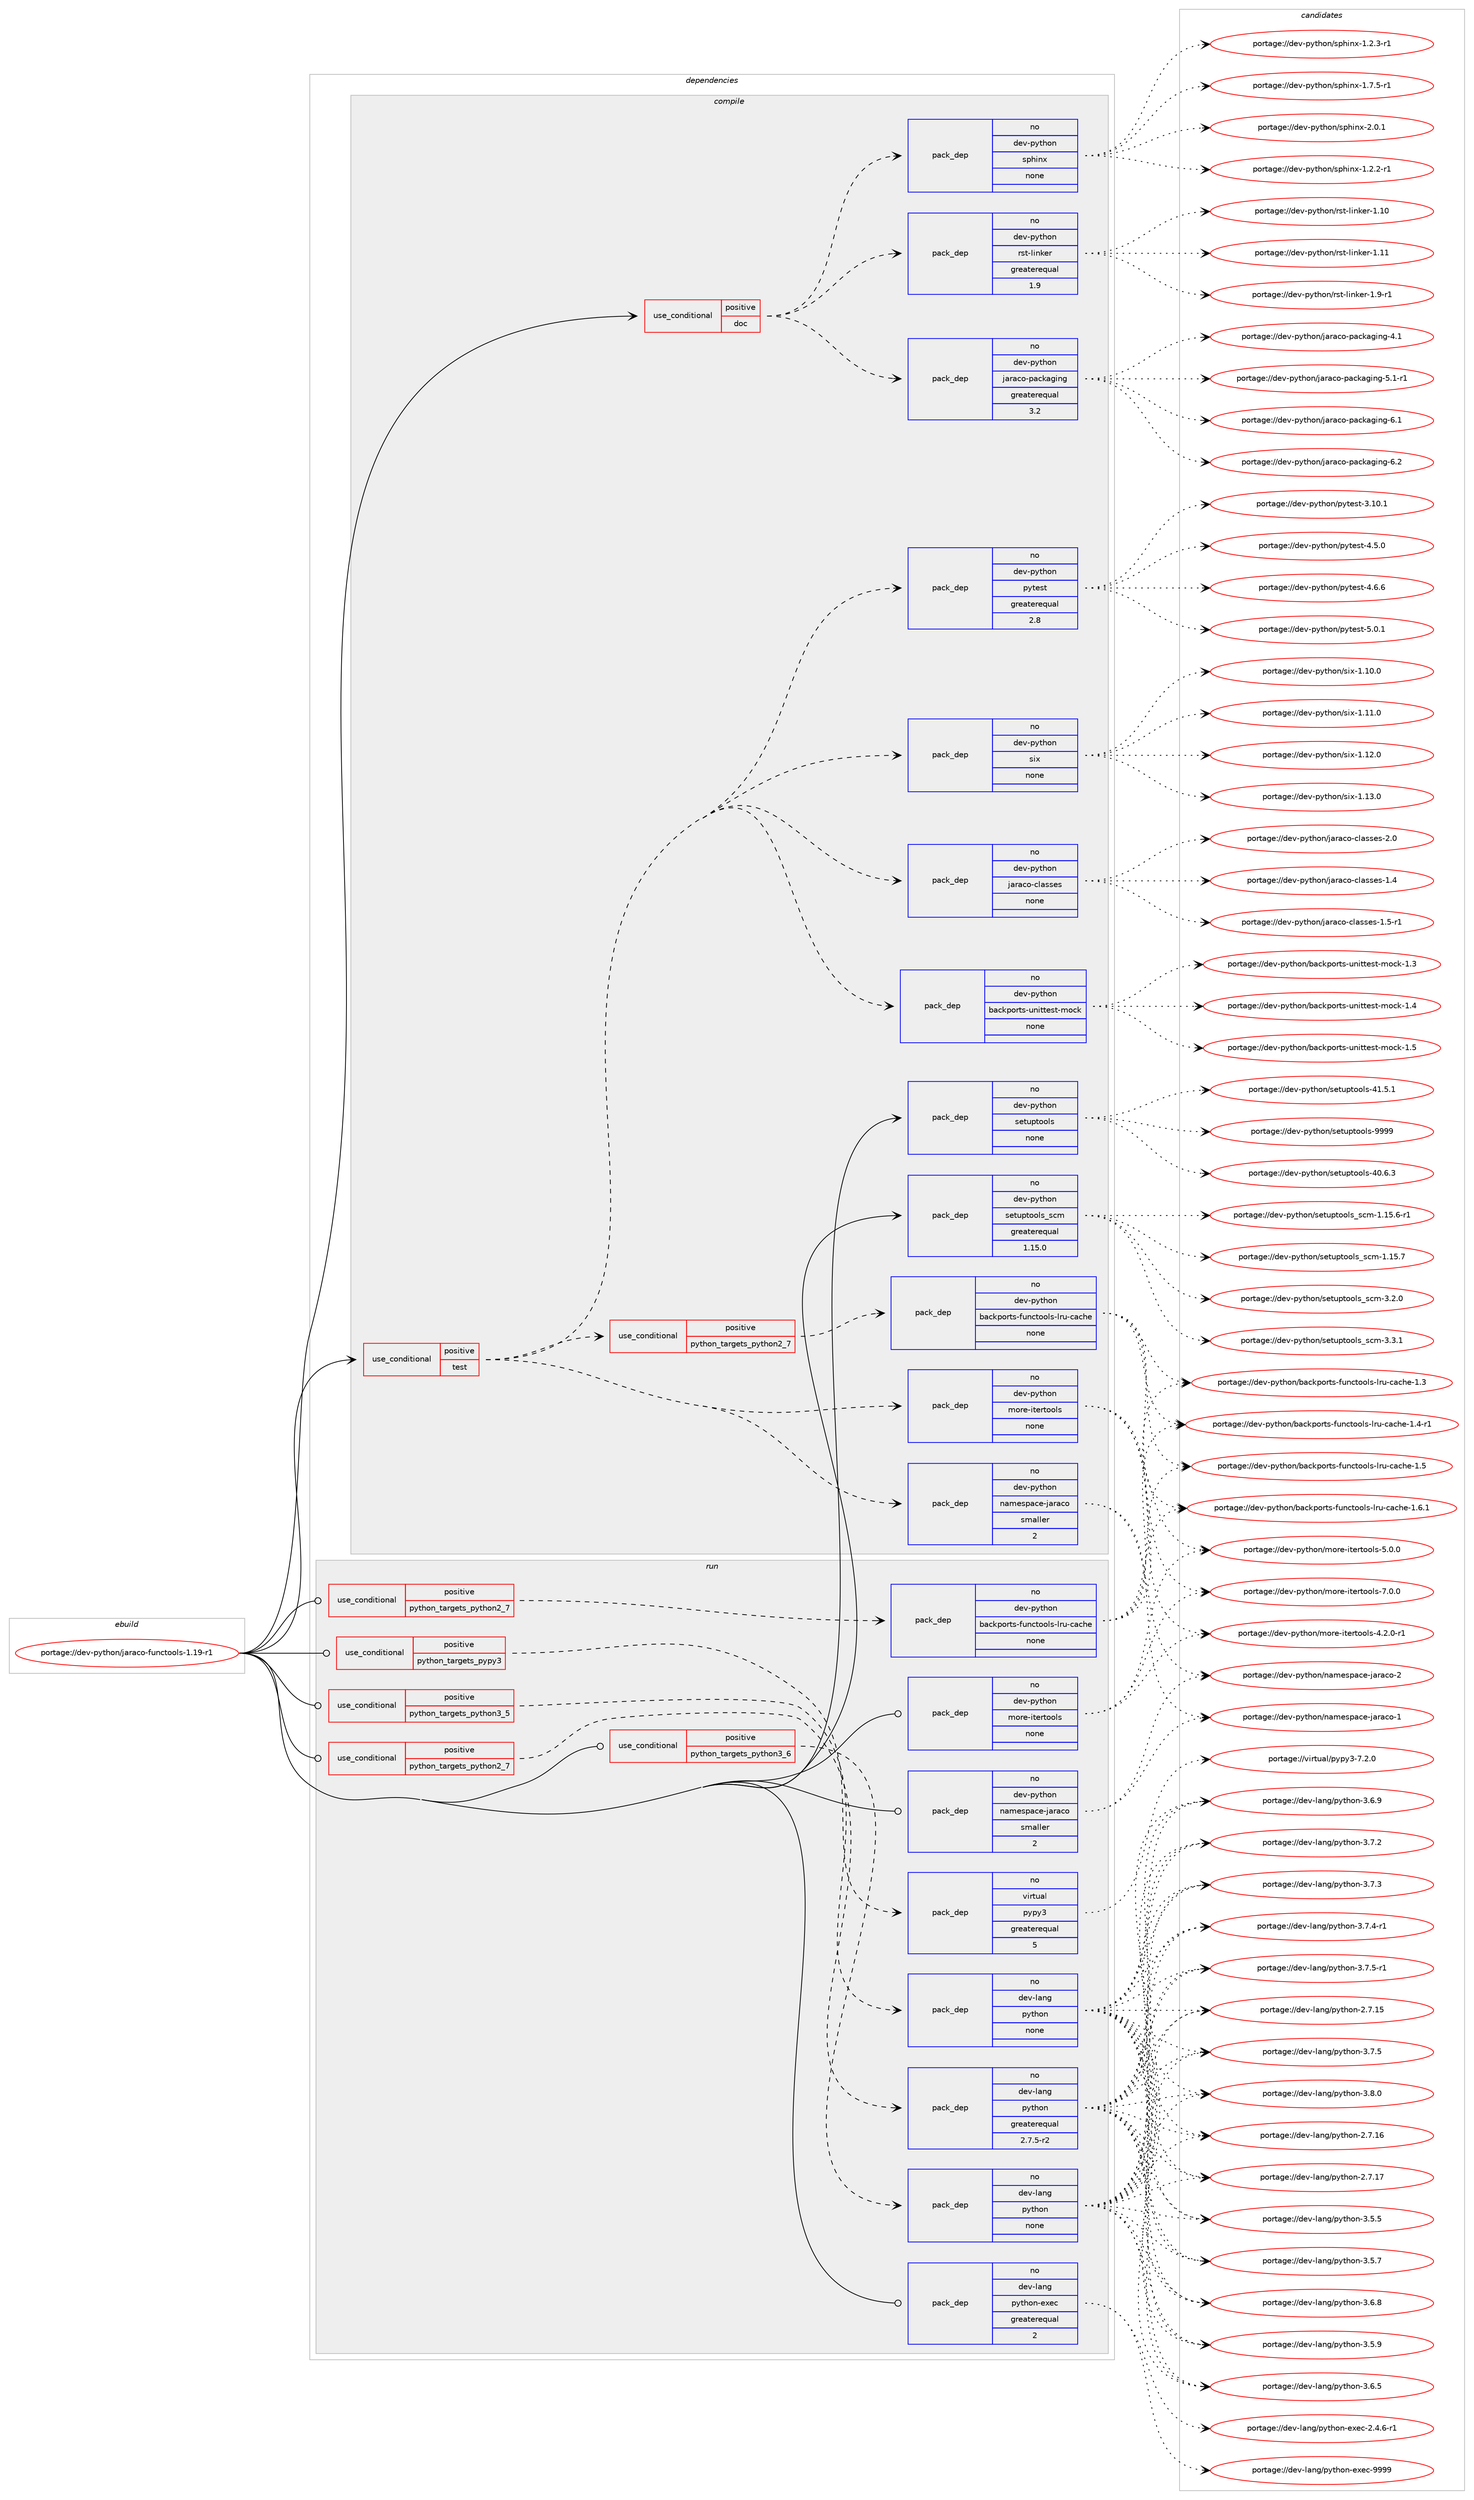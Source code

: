 digraph prolog {

# *************
# Graph options
# *************

newrank=true;
concentrate=true;
compound=true;
graph [rankdir=LR,fontname=Helvetica,fontsize=10,ranksep=1.5];#, ranksep=2.5, nodesep=0.2];
edge  [arrowhead=vee];
node  [fontname=Helvetica,fontsize=10];

# **********
# The ebuild
# **********

subgraph cluster_leftcol {
color=gray;
rank=same;
label=<<i>ebuild</i>>;
id [label="portage://dev-python/jaraco-functools-1.19-r1", color=red, width=4, href="../dev-python/jaraco-functools-1.19-r1.svg"];
}

# ****************
# The dependencies
# ****************

subgraph cluster_midcol {
color=gray;
label=<<i>dependencies</i>>;
subgraph cluster_compile {
fillcolor="#eeeeee";
style=filled;
label=<<i>compile</i>>;
subgraph cond30431 {
dependency145297 [label=<<TABLE BORDER="0" CELLBORDER="1" CELLSPACING="0" CELLPADDING="4"><TR><TD ROWSPAN="3" CELLPADDING="10">use_conditional</TD></TR><TR><TD>positive</TD></TR><TR><TD>doc</TD></TR></TABLE>>, shape=none, color=red];
subgraph pack111546 {
dependency145298 [label=<<TABLE BORDER="0" CELLBORDER="1" CELLSPACING="0" CELLPADDING="4" WIDTH="220"><TR><TD ROWSPAN="6" CELLPADDING="30">pack_dep</TD></TR><TR><TD WIDTH="110">no</TD></TR><TR><TD>dev-python</TD></TR><TR><TD>jaraco-packaging</TD></TR><TR><TD>greaterequal</TD></TR><TR><TD>3.2</TD></TR></TABLE>>, shape=none, color=blue];
}
dependency145297:e -> dependency145298:w [weight=20,style="dashed",arrowhead="vee"];
subgraph pack111547 {
dependency145299 [label=<<TABLE BORDER="0" CELLBORDER="1" CELLSPACING="0" CELLPADDING="4" WIDTH="220"><TR><TD ROWSPAN="6" CELLPADDING="30">pack_dep</TD></TR><TR><TD WIDTH="110">no</TD></TR><TR><TD>dev-python</TD></TR><TR><TD>rst-linker</TD></TR><TR><TD>greaterequal</TD></TR><TR><TD>1.9</TD></TR></TABLE>>, shape=none, color=blue];
}
dependency145297:e -> dependency145299:w [weight=20,style="dashed",arrowhead="vee"];
subgraph pack111548 {
dependency145300 [label=<<TABLE BORDER="0" CELLBORDER="1" CELLSPACING="0" CELLPADDING="4" WIDTH="220"><TR><TD ROWSPAN="6" CELLPADDING="30">pack_dep</TD></TR><TR><TD WIDTH="110">no</TD></TR><TR><TD>dev-python</TD></TR><TR><TD>sphinx</TD></TR><TR><TD>none</TD></TR><TR><TD></TD></TR></TABLE>>, shape=none, color=blue];
}
dependency145297:e -> dependency145300:w [weight=20,style="dashed",arrowhead="vee"];
}
id:e -> dependency145297:w [weight=20,style="solid",arrowhead="vee"];
subgraph cond30432 {
dependency145301 [label=<<TABLE BORDER="0" CELLBORDER="1" CELLSPACING="0" CELLPADDING="4"><TR><TD ROWSPAN="3" CELLPADDING="10">use_conditional</TD></TR><TR><TD>positive</TD></TR><TR><TD>test</TD></TR></TABLE>>, shape=none, color=red];
subgraph pack111549 {
dependency145302 [label=<<TABLE BORDER="0" CELLBORDER="1" CELLSPACING="0" CELLPADDING="4" WIDTH="220"><TR><TD ROWSPAN="6" CELLPADDING="30">pack_dep</TD></TR><TR><TD WIDTH="110">no</TD></TR><TR><TD>dev-python</TD></TR><TR><TD>namespace-jaraco</TD></TR><TR><TD>smaller</TD></TR><TR><TD>2</TD></TR></TABLE>>, shape=none, color=blue];
}
dependency145301:e -> dependency145302:w [weight=20,style="dashed",arrowhead="vee"];
subgraph pack111550 {
dependency145303 [label=<<TABLE BORDER="0" CELLBORDER="1" CELLSPACING="0" CELLPADDING="4" WIDTH="220"><TR><TD ROWSPAN="6" CELLPADDING="30">pack_dep</TD></TR><TR><TD WIDTH="110">no</TD></TR><TR><TD>dev-python</TD></TR><TR><TD>more-itertools</TD></TR><TR><TD>none</TD></TR><TR><TD></TD></TR></TABLE>>, shape=none, color=blue];
}
dependency145301:e -> dependency145303:w [weight=20,style="dashed",arrowhead="vee"];
subgraph cond30433 {
dependency145304 [label=<<TABLE BORDER="0" CELLBORDER="1" CELLSPACING="0" CELLPADDING="4"><TR><TD ROWSPAN="3" CELLPADDING="10">use_conditional</TD></TR><TR><TD>positive</TD></TR><TR><TD>python_targets_python2_7</TD></TR></TABLE>>, shape=none, color=red];
subgraph pack111551 {
dependency145305 [label=<<TABLE BORDER="0" CELLBORDER="1" CELLSPACING="0" CELLPADDING="4" WIDTH="220"><TR><TD ROWSPAN="6" CELLPADDING="30">pack_dep</TD></TR><TR><TD WIDTH="110">no</TD></TR><TR><TD>dev-python</TD></TR><TR><TD>backports-functools-lru-cache</TD></TR><TR><TD>none</TD></TR><TR><TD></TD></TR></TABLE>>, shape=none, color=blue];
}
dependency145304:e -> dependency145305:w [weight=20,style="dashed",arrowhead="vee"];
}
dependency145301:e -> dependency145304:w [weight=20,style="dashed",arrowhead="vee"];
subgraph pack111552 {
dependency145306 [label=<<TABLE BORDER="0" CELLBORDER="1" CELLSPACING="0" CELLPADDING="4" WIDTH="220"><TR><TD ROWSPAN="6" CELLPADDING="30">pack_dep</TD></TR><TR><TD WIDTH="110">no</TD></TR><TR><TD>dev-python</TD></TR><TR><TD>pytest</TD></TR><TR><TD>greaterequal</TD></TR><TR><TD>2.8</TD></TR></TABLE>>, shape=none, color=blue];
}
dependency145301:e -> dependency145306:w [weight=20,style="dashed",arrowhead="vee"];
subgraph pack111553 {
dependency145307 [label=<<TABLE BORDER="0" CELLBORDER="1" CELLSPACING="0" CELLPADDING="4" WIDTH="220"><TR><TD ROWSPAN="6" CELLPADDING="30">pack_dep</TD></TR><TR><TD WIDTH="110">no</TD></TR><TR><TD>dev-python</TD></TR><TR><TD>backports-unittest-mock</TD></TR><TR><TD>none</TD></TR><TR><TD></TD></TR></TABLE>>, shape=none, color=blue];
}
dependency145301:e -> dependency145307:w [weight=20,style="dashed",arrowhead="vee"];
subgraph pack111554 {
dependency145308 [label=<<TABLE BORDER="0" CELLBORDER="1" CELLSPACING="0" CELLPADDING="4" WIDTH="220"><TR><TD ROWSPAN="6" CELLPADDING="30">pack_dep</TD></TR><TR><TD WIDTH="110">no</TD></TR><TR><TD>dev-python</TD></TR><TR><TD>jaraco-classes</TD></TR><TR><TD>none</TD></TR><TR><TD></TD></TR></TABLE>>, shape=none, color=blue];
}
dependency145301:e -> dependency145308:w [weight=20,style="dashed",arrowhead="vee"];
subgraph pack111555 {
dependency145309 [label=<<TABLE BORDER="0" CELLBORDER="1" CELLSPACING="0" CELLPADDING="4" WIDTH="220"><TR><TD ROWSPAN="6" CELLPADDING="30">pack_dep</TD></TR><TR><TD WIDTH="110">no</TD></TR><TR><TD>dev-python</TD></TR><TR><TD>six</TD></TR><TR><TD>none</TD></TR><TR><TD></TD></TR></TABLE>>, shape=none, color=blue];
}
dependency145301:e -> dependency145309:w [weight=20,style="dashed",arrowhead="vee"];
}
id:e -> dependency145301:w [weight=20,style="solid",arrowhead="vee"];
subgraph pack111556 {
dependency145310 [label=<<TABLE BORDER="0" CELLBORDER="1" CELLSPACING="0" CELLPADDING="4" WIDTH="220"><TR><TD ROWSPAN="6" CELLPADDING="30">pack_dep</TD></TR><TR><TD WIDTH="110">no</TD></TR><TR><TD>dev-python</TD></TR><TR><TD>setuptools</TD></TR><TR><TD>none</TD></TR><TR><TD></TD></TR></TABLE>>, shape=none, color=blue];
}
id:e -> dependency145310:w [weight=20,style="solid",arrowhead="vee"];
subgraph pack111557 {
dependency145311 [label=<<TABLE BORDER="0" CELLBORDER="1" CELLSPACING="0" CELLPADDING="4" WIDTH="220"><TR><TD ROWSPAN="6" CELLPADDING="30">pack_dep</TD></TR><TR><TD WIDTH="110">no</TD></TR><TR><TD>dev-python</TD></TR><TR><TD>setuptools_scm</TD></TR><TR><TD>greaterequal</TD></TR><TR><TD>1.15.0</TD></TR></TABLE>>, shape=none, color=blue];
}
id:e -> dependency145311:w [weight=20,style="solid",arrowhead="vee"];
}
subgraph cluster_compileandrun {
fillcolor="#eeeeee";
style=filled;
label=<<i>compile and run</i>>;
}
subgraph cluster_run {
fillcolor="#eeeeee";
style=filled;
label=<<i>run</i>>;
subgraph cond30434 {
dependency145312 [label=<<TABLE BORDER="0" CELLBORDER="1" CELLSPACING="0" CELLPADDING="4"><TR><TD ROWSPAN="3" CELLPADDING="10">use_conditional</TD></TR><TR><TD>positive</TD></TR><TR><TD>python_targets_pypy3</TD></TR></TABLE>>, shape=none, color=red];
subgraph pack111558 {
dependency145313 [label=<<TABLE BORDER="0" CELLBORDER="1" CELLSPACING="0" CELLPADDING="4" WIDTH="220"><TR><TD ROWSPAN="6" CELLPADDING="30">pack_dep</TD></TR><TR><TD WIDTH="110">no</TD></TR><TR><TD>virtual</TD></TR><TR><TD>pypy3</TD></TR><TR><TD>greaterequal</TD></TR><TR><TD>5</TD></TR></TABLE>>, shape=none, color=blue];
}
dependency145312:e -> dependency145313:w [weight=20,style="dashed",arrowhead="vee"];
}
id:e -> dependency145312:w [weight=20,style="solid",arrowhead="odot"];
subgraph cond30435 {
dependency145314 [label=<<TABLE BORDER="0" CELLBORDER="1" CELLSPACING="0" CELLPADDING="4"><TR><TD ROWSPAN="3" CELLPADDING="10">use_conditional</TD></TR><TR><TD>positive</TD></TR><TR><TD>python_targets_python2_7</TD></TR></TABLE>>, shape=none, color=red];
subgraph pack111559 {
dependency145315 [label=<<TABLE BORDER="0" CELLBORDER="1" CELLSPACING="0" CELLPADDING="4" WIDTH="220"><TR><TD ROWSPAN="6" CELLPADDING="30">pack_dep</TD></TR><TR><TD WIDTH="110">no</TD></TR><TR><TD>dev-lang</TD></TR><TR><TD>python</TD></TR><TR><TD>greaterequal</TD></TR><TR><TD>2.7.5-r2</TD></TR></TABLE>>, shape=none, color=blue];
}
dependency145314:e -> dependency145315:w [weight=20,style="dashed",arrowhead="vee"];
}
id:e -> dependency145314:w [weight=20,style="solid",arrowhead="odot"];
subgraph cond30436 {
dependency145316 [label=<<TABLE BORDER="0" CELLBORDER="1" CELLSPACING="0" CELLPADDING="4"><TR><TD ROWSPAN="3" CELLPADDING="10">use_conditional</TD></TR><TR><TD>positive</TD></TR><TR><TD>python_targets_python2_7</TD></TR></TABLE>>, shape=none, color=red];
subgraph pack111560 {
dependency145317 [label=<<TABLE BORDER="0" CELLBORDER="1" CELLSPACING="0" CELLPADDING="4" WIDTH="220"><TR><TD ROWSPAN="6" CELLPADDING="30">pack_dep</TD></TR><TR><TD WIDTH="110">no</TD></TR><TR><TD>dev-python</TD></TR><TR><TD>backports-functools-lru-cache</TD></TR><TR><TD>none</TD></TR><TR><TD></TD></TR></TABLE>>, shape=none, color=blue];
}
dependency145316:e -> dependency145317:w [weight=20,style="dashed",arrowhead="vee"];
}
id:e -> dependency145316:w [weight=20,style="solid",arrowhead="odot"];
subgraph cond30437 {
dependency145318 [label=<<TABLE BORDER="0" CELLBORDER="1" CELLSPACING="0" CELLPADDING="4"><TR><TD ROWSPAN="3" CELLPADDING="10">use_conditional</TD></TR><TR><TD>positive</TD></TR><TR><TD>python_targets_python3_5</TD></TR></TABLE>>, shape=none, color=red];
subgraph pack111561 {
dependency145319 [label=<<TABLE BORDER="0" CELLBORDER="1" CELLSPACING="0" CELLPADDING="4" WIDTH="220"><TR><TD ROWSPAN="6" CELLPADDING="30">pack_dep</TD></TR><TR><TD WIDTH="110">no</TD></TR><TR><TD>dev-lang</TD></TR><TR><TD>python</TD></TR><TR><TD>none</TD></TR><TR><TD></TD></TR></TABLE>>, shape=none, color=blue];
}
dependency145318:e -> dependency145319:w [weight=20,style="dashed",arrowhead="vee"];
}
id:e -> dependency145318:w [weight=20,style="solid",arrowhead="odot"];
subgraph cond30438 {
dependency145320 [label=<<TABLE BORDER="0" CELLBORDER="1" CELLSPACING="0" CELLPADDING="4"><TR><TD ROWSPAN="3" CELLPADDING="10">use_conditional</TD></TR><TR><TD>positive</TD></TR><TR><TD>python_targets_python3_6</TD></TR></TABLE>>, shape=none, color=red];
subgraph pack111562 {
dependency145321 [label=<<TABLE BORDER="0" CELLBORDER="1" CELLSPACING="0" CELLPADDING="4" WIDTH="220"><TR><TD ROWSPAN="6" CELLPADDING="30">pack_dep</TD></TR><TR><TD WIDTH="110">no</TD></TR><TR><TD>dev-lang</TD></TR><TR><TD>python</TD></TR><TR><TD>none</TD></TR><TR><TD></TD></TR></TABLE>>, shape=none, color=blue];
}
dependency145320:e -> dependency145321:w [weight=20,style="dashed",arrowhead="vee"];
}
id:e -> dependency145320:w [weight=20,style="solid",arrowhead="odot"];
subgraph pack111563 {
dependency145322 [label=<<TABLE BORDER="0" CELLBORDER="1" CELLSPACING="0" CELLPADDING="4" WIDTH="220"><TR><TD ROWSPAN="6" CELLPADDING="30">pack_dep</TD></TR><TR><TD WIDTH="110">no</TD></TR><TR><TD>dev-lang</TD></TR><TR><TD>python-exec</TD></TR><TR><TD>greaterequal</TD></TR><TR><TD>2</TD></TR></TABLE>>, shape=none, color=blue];
}
id:e -> dependency145322:w [weight=20,style="solid",arrowhead="odot"];
subgraph pack111564 {
dependency145323 [label=<<TABLE BORDER="0" CELLBORDER="1" CELLSPACING="0" CELLPADDING="4" WIDTH="220"><TR><TD ROWSPAN="6" CELLPADDING="30">pack_dep</TD></TR><TR><TD WIDTH="110">no</TD></TR><TR><TD>dev-python</TD></TR><TR><TD>more-itertools</TD></TR><TR><TD>none</TD></TR><TR><TD></TD></TR></TABLE>>, shape=none, color=blue];
}
id:e -> dependency145323:w [weight=20,style="solid",arrowhead="odot"];
subgraph pack111565 {
dependency145324 [label=<<TABLE BORDER="0" CELLBORDER="1" CELLSPACING="0" CELLPADDING="4" WIDTH="220"><TR><TD ROWSPAN="6" CELLPADDING="30">pack_dep</TD></TR><TR><TD WIDTH="110">no</TD></TR><TR><TD>dev-python</TD></TR><TR><TD>namespace-jaraco</TD></TR><TR><TD>smaller</TD></TR><TR><TD>2</TD></TR></TABLE>>, shape=none, color=blue];
}
id:e -> dependency145324:w [weight=20,style="solid",arrowhead="odot"];
}
}

# **************
# The candidates
# **************

subgraph cluster_choices {
rank=same;
color=gray;
label=<<i>candidates</i>>;

subgraph choice111546 {
color=black;
nodesep=1;
choiceportage10010111845112121116104111110471069711497991114511297991079710310511010345524649 [label="portage://dev-python/jaraco-packaging-4.1", color=red, width=4,href="../dev-python/jaraco-packaging-4.1.svg"];
choiceportage100101118451121211161041111104710697114979911145112979910797103105110103455346494511449 [label="portage://dev-python/jaraco-packaging-5.1-r1", color=red, width=4,href="../dev-python/jaraco-packaging-5.1-r1.svg"];
choiceportage10010111845112121116104111110471069711497991114511297991079710310511010345544649 [label="portage://dev-python/jaraco-packaging-6.1", color=red, width=4,href="../dev-python/jaraco-packaging-6.1.svg"];
choiceportage10010111845112121116104111110471069711497991114511297991079710310511010345544650 [label="portage://dev-python/jaraco-packaging-6.2", color=red, width=4,href="../dev-python/jaraco-packaging-6.2.svg"];
dependency145298:e -> choiceportage10010111845112121116104111110471069711497991114511297991079710310511010345524649:w [style=dotted,weight="100"];
dependency145298:e -> choiceportage100101118451121211161041111104710697114979911145112979910797103105110103455346494511449:w [style=dotted,weight="100"];
dependency145298:e -> choiceportage10010111845112121116104111110471069711497991114511297991079710310511010345544649:w [style=dotted,weight="100"];
dependency145298:e -> choiceportage10010111845112121116104111110471069711497991114511297991079710310511010345544650:w [style=dotted,weight="100"];
}
subgraph choice111547 {
color=black;
nodesep=1;
choiceportage1001011184511212111610411111047114115116451081051101071011144549464948 [label="portage://dev-python/rst-linker-1.10", color=red, width=4,href="../dev-python/rst-linker-1.10.svg"];
choiceportage1001011184511212111610411111047114115116451081051101071011144549464949 [label="portage://dev-python/rst-linker-1.11", color=red, width=4,href="../dev-python/rst-linker-1.11.svg"];
choiceportage100101118451121211161041111104711411511645108105110107101114454946574511449 [label="portage://dev-python/rst-linker-1.9-r1", color=red, width=4,href="../dev-python/rst-linker-1.9-r1.svg"];
dependency145299:e -> choiceportage1001011184511212111610411111047114115116451081051101071011144549464948:w [style=dotted,weight="100"];
dependency145299:e -> choiceportage1001011184511212111610411111047114115116451081051101071011144549464949:w [style=dotted,weight="100"];
dependency145299:e -> choiceportage100101118451121211161041111104711411511645108105110107101114454946574511449:w [style=dotted,weight="100"];
}
subgraph choice111548 {
color=black;
nodesep=1;
choiceportage10010111845112121116104111110471151121041051101204549465046504511449 [label="portage://dev-python/sphinx-1.2.2-r1", color=red, width=4,href="../dev-python/sphinx-1.2.2-r1.svg"];
choiceportage10010111845112121116104111110471151121041051101204549465046514511449 [label="portage://dev-python/sphinx-1.2.3-r1", color=red, width=4,href="../dev-python/sphinx-1.2.3-r1.svg"];
choiceportage10010111845112121116104111110471151121041051101204549465546534511449 [label="portage://dev-python/sphinx-1.7.5-r1", color=red, width=4,href="../dev-python/sphinx-1.7.5-r1.svg"];
choiceportage1001011184511212111610411111047115112104105110120455046484649 [label="portage://dev-python/sphinx-2.0.1", color=red, width=4,href="../dev-python/sphinx-2.0.1.svg"];
dependency145300:e -> choiceportage10010111845112121116104111110471151121041051101204549465046504511449:w [style=dotted,weight="100"];
dependency145300:e -> choiceportage10010111845112121116104111110471151121041051101204549465046514511449:w [style=dotted,weight="100"];
dependency145300:e -> choiceportage10010111845112121116104111110471151121041051101204549465546534511449:w [style=dotted,weight="100"];
dependency145300:e -> choiceportage1001011184511212111610411111047115112104105110120455046484649:w [style=dotted,weight="100"];
}
subgraph choice111549 {
color=black;
nodesep=1;
choiceportage1001011184511212111610411111047110971091011151129799101451069711497991114549 [label="portage://dev-python/namespace-jaraco-1", color=red, width=4,href="../dev-python/namespace-jaraco-1.svg"];
choiceportage1001011184511212111610411111047110971091011151129799101451069711497991114550 [label="portage://dev-python/namespace-jaraco-2", color=red, width=4,href="../dev-python/namespace-jaraco-2.svg"];
dependency145302:e -> choiceportage1001011184511212111610411111047110971091011151129799101451069711497991114549:w [style=dotted,weight="100"];
dependency145302:e -> choiceportage1001011184511212111610411111047110971091011151129799101451069711497991114550:w [style=dotted,weight="100"];
}
subgraph choice111550 {
color=black;
nodesep=1;
choiceportage1001011184511212111610411111047109111114101451051161011141161111111081154552465046484511449 [label="portage://dev-python/more-itertools-4.2.0-r1", color=red, width=4,href="../dev-python/more-itertools-4.2.0-r1.svg"];
choiceportage100101118451121211161041111104710911111410145105116101114116111111108115455346484648 [label="portage://dev-python/more-itertools-5.0.0", color=red, width=4,href="../dev-python/more-itertools-5.0.0.svg"];
choiceportage100101118451121211161041111104710911111410145105116101114116111111108115455546484648 [label="portage://dev-python/more-itertools-7.0.0", color=red, width=4,href="../dev-python/more-itertools-7.0.0.svg"];
dependency145303:e -> choiceportage1001011184511212111610411111047109111114101451051161011141161111111081154552465046484511449:w [style=dotted,weight="100"];
dependency145303:e -> choiceportage100101118451121211161041111104710911111410145105116101114116111111108115455346484648:w [style=dotted,weight="100"];
dependency145303:e -> choiceportage100101118451121211161041111104710911111410145105116101114116111111108115455546484648:w [style=dotted,weight="100"];
}
subgraph choice111551 {
color=black;
nodesep=1;
choiceportage10010111845112121116104111110479897991071121111141161154510211711099116111111108115451081141174599979910410145494651 [label="portage://dev-python/backports-functools-lru-cache-1.3", color=red, width=4,href="../dev-python/backports-functools-lru-cache-1.3.svg"];
choiceportage100101118451121211161041111104798979910711211111411611545102117110991161111111081154510811411745999799104101454946524511449 [label="portage://dev-python/backports-functools-lru-cache-1.4-r1", color=red, width=4,href="../dev-python/backports-functools-lru-cache-1.4-r1.svg"];
choiceportage10010111845112121116104111110479897991071121111141161154510211711099116111111108115451081141174599979910410145494653 [label="portage://dev-python/backports-functools-lru-cache-1.5", color=red, width=4,href="../dev-python/backports-functools-lru-cache-1.5.svg"];
choiceportage100101118451121211161041111104798979910711211111411611545102117110991161111111081154510811411745999799104101454946544649 [label="portage://dev-python/backports-functools-lru-cache-1.6.1", color=red, width=4,href="../dev-python/backports-functools-lru-cache-1.6.1.svg"];
dependency145305:e -> choiceportage10010111845112121116104111110479897991071121111141161154510211711099116111111108115451081141174599979910410145494651:w [style=dotted,weight="100"];
dependency145305:e -> choiceportage100101118451121211161041111104798979910711211111411611545102117110991161111111081154510811411745999799104101454946524511449:w [style=dotted,weight="100"];
dependency145305:e -> choiceportage10010111845112121116104111110479897991071121111141161154510211711099116111111108115451081141174599979910410145494653:w [style=dotted,weight="100"];
dependency145305:e -> choiceportage100101118451121211161041111104798979910711211111411611545102117110991161111111081154510811411745999799104101454946544649:w [style=dotted,weight="100"];
}
subgraph choice111552 {
color=black;
nodesep=1;
choiceportage100101118451121211161041111104711212111610111511645514649484649 [label="portage://dev-python/pytest-3.10.1", color=red, width=4,href="../dev-python/pytest-3.10.1.svg"];
choiceportage1001011184511212111610411111047112121116101115116455246534648 [label="portage://dev-python/pytest-4.5.0", color=red, width=4,href="../dev-python/pytest-4.5.0.svg"];
choiceportage1001011184511212111610411111047112121116101115116455246544654 [label="portage://dev-python/pytest-4.6.6", color=red, width=4,href="../dev-python/pytest-4.6.6.svg"];
choiceportage1001011184511212111610411111047112121116101115116455346484649 [label="portage://dev-python/pytest-5.0.1", color=red, width=4,href="../dev-python/pytest-5.0.1.svg"];
dependency145306:e -> choiceportage100101118451121211161041111104711212111610111511645514649484649:w [style=dotted,weight="100"];
dependency145306:e -> choiceportage1001011184511212111610411111047112121116101115116455246534648:w [style=dotted,weight="100"];
dependency145306:e -> choiceportage1001011184511212111610411111047112121116101115116455246544654:w [style=dotted,weight="100"];
dependency145306:e -> choiceportage1001011184511212111610411111047112121116101115116455346484649:w [style=dotted,weight="100"];
}
subgraph choice111553 {
color=black;
nodesep=1;
choiceportage100101118451121211161041111104798979910711211111411611545117110105116116101115116451091119910745494651 [label="portage://dev-python/backports-unittest-mock-1.3", color=red, width=4,href="../dev-python/backports-unittest-mock-1.3.svg"];
choiceportage100101118451121211161041111104798979910711211111411611545117110105116116101115116451091119910745494652 [label="portage://dev-python/backports-unittest-mock-1.4", color=red, width=4,href="../dev-python/backports-unittest-mock-1.4.svg"];
choiceportage100101118451121211161041111104798979910711211111411611545117110105116116101115116451091119910745494653 [label="portage://dev-python/backports-unittest-mock-1.5", color=red, width=4,href="../dev-python/backports-unittest-mock-1.5.svg"];
dependency145307:e -> choiceportage100101118451121211161041111104798979910711211111411611545117110105116116101115116451091119910745494651:w [style=dotted,weight="100"];
dependency145307:e -> choiceportage100101118451121211161041111104798979910711211111411611545117110105116116101115116451091119910745494652:w [style=dotted,weight="100"];
dependency145307:e -> choiceportage100101118451121211161041111104798979910711211111411611545117110105116116101115116451091119910745494653:w [style=dotted,weight="100"];
}
subgraph choice111554 {
color=black;
nodesep=1;
choiceportage100101118451121211161041111104710697114979911145991089711511510111545494652 [label="portage://dev-python/jaraco-classes-1.4", color=red, width=4,href="../dev-python/jaraco-classes-1.4.svg"];
choiceportage1001011184511212111610411111047106971149799111459910897115115101115454946534511449 [label="portage://dev-python/jaraco-classes-1.5-r1", color=red, width=4,href="../dev-python/jaraco-classes-1.5-r1.svg"];
choiceportage100101118451121211161041111104710697114979911145991089711511510111545504648 [label="portage://dev-python/jaraco-classes-2.0", color=red, width=4,href="../dev-python/jaraco-classes-2.0.svg"];
dependency145308:e -> choiceportage100101118451121211161041111104710697114979911145991089711511510111545494652:w [style=dotted,weight="100"];
dependency145308:e -> choiceportage1001011184511212111610411111047106971149799111459910897115115101115454946534511449:w [style=dotted,weight="100"];
dependency145308:e -> choiceportage100101118451121211161041111104710697114979911145991089711511510111545504648:w [style=dotted,weight="100"];
}
subgraph choice111555 {
color=black;
nodesep=1;
choiceportage100101118451121211161041111104711510512045494649484648 [label="portage://dev-python/six-1.10.0", color=red, width=4,href="../dev-python/six-1.10.0.svg"];
choiceportage100101118451121211161041111104711510512045494649494648 [label="portage://dev-python/six-1.11.0", color=red, width=4,href="../dev-python/six-1.11.0.svg"];
choiceportage100101118451121211161041111104711510512045494649504648 [label="portage://dev-python/six-1.12.0", color=red, width=4,href="../dev-python/six-1.12.0.svg"];
choiceportage100101118451121211161041111104711510512045494649514648 [label="portage://dev-python/six-1.13.0", color=red, width=4,href="../dev-python/six-1.13.0.svg"];
dependency145309:e -> choiceportage100101118451121211161041111104711510512045494649484648:w [style=dotted,weight="100"];
dependency145309:e -> choiceportage100101118451121211161041111104711510512045494649494648:w [style=dotted,weight="100"];
dependency145309:e -> choiceportage100101118451121211161041111104711510512045494649504648:w [style=dotted,weight="100"];
dependency145309:e -> choiceportage100101118451121211161041111104711510512045494649514648:w [style=dotted,weight="100"];
}
subgraph choice111556 {
color=black;
nodesep=1;
choiceportage100101118451121211161041111104711510111611711211611111110811545524846544651 [label="portage://dev-python/setuptools-40.6.3", color=red, width=4,href="../dev-python/setuptools-40.6.3.svg"];
choiceportage100101118451121211161041111104711510111611711211611111110811545524946534649 [label="portage://dev-python/setuptools-41.5.1", color=red, width=4,href="../dev-python/setuptools-41.5.1.svg"];
choiceportage10010111845112121116104111110471151011161171121161111111081154557575757 [label="portage://dev-python/setuptools-9999", color=red, width=4,href="../dev-python/setuptools-9999.svg"];
dependency145310:e -> choiceportage100101118451121211161041111104711510111611711211611111110811545524846544651:w [style=dotted,weight="100"];
dependency145310:e -> choiceportage100101118451121211161041111104711510111611711211611111110811545524946534649:w [style=dotted,weight="100"];
dependency145310:e -> choiceportage10010111845112121116104111110471151011161171121161111111081154557575757:w [style=dotted,weight="100"];
}
subgraph choice111557 {
color=black;
nodesep=1;
choiceportage10010111845112121116104111110471151011161171121161111111081159511599109454946495346544511449 [label="portage://dev-python/setuptools_scm-1.15.6-r1", color=red, width=4,href="../dev-python/setuptools_scm-1.15.6-r1.svg"];
choiceportage1001011184511212111610411111047115101116117112116111111108115951159910945494649534655 [label="portage://dev-python/setuptools_scm-1.15.7", color=red, width=4,href="../dev-python/setuptools_scm-1.15.7.svg"];
choiceportage10010111845112121116104111110471151011161171121161111111081159511599109455146504648 [label="portage://dev-python/setuptools_scm-3.2.0", color=red, width=4,href="../dev-python/setuptools_scm-3.2.0.svg"];
choiceportage10010111845112121116104111110471151011161171121161111111081159511599109455146514649 [label="portage://dev-python/setuptools_scm-3.3.1", color=red, width=4,href="../dev-python/setuptools_scm-3.3.1.svg"];
dependency145311:e -> choiceportage10010111845112121116104111110471151011161171121161111111081159511599109454946495346544511449:w [style=dotted,weight="100"];
dependency145311:e -> choiceportage1001011184511212111610411111047115101116117112116111111108115951159910945494649534655:w [style=dotted,weight="100"];
dependency145311:e -> choiceportage10010111845112121116104111110471151011161171121161111111081159511599109455146504648:w [style=dotted,weight="100"];
dependency145311:e -> choiceportage10010111845112121116104111110471151011161171121161111111081159511599109455146514649:w [style=dotted,weight="100"];
}
subgraph choice111558 {
color=black;
nodesep=1;
choiceportage118105114116117971084711212111212151455546504648 [label="portage://virtual/pypy3-7.2.0", color=red, width=4,href="../virtual/pypy3-7.2.0.svg"];
dependency145313:e -> choiceportage118105114116117971084711212111212151455546504648:w [style=dotted,weight="100"];
}
subgraph choice111559 {
color=black;
nodesep=1;
choiceportage10010111845108971101034711212111610411111045504655464953 [label="portage://dev-lang/python-2.7.15", color=red, width=4,href="../dev-lang/python-2.7.15.svg"];
choiceportage10010111845108971101034711212111610411111045504655464954 [label="portage://dev-lang/python-2.7.16", color=red, width=4,href="../dev-lang/python-2.7.16.svg"];
choiceportage10010111845108971101034711212111610411111045504655464955 [label="portage://dev-lang/python-2.7.17", color=red, width=4,href="../dev-lang/python-2.7.17.svg"];
choiceportage100101118451089711010347112121116104111110455146534653 [label="portage://dev-lang/python-3.5.5", color=red, width=4,href="../dev-lang/python-3.5.5.svg"];
choiceportage100101118451089711010347112121116104111110455146534655 [label="portage://dev-lang/python-3.5.7", color=red, width=4,href="../dev-lang/python-3.5.7.svg"];
choiceportage100101118451089711010347112121116104111110455146534657 [label="portage://dev-lang/python-3.5.9", color=red, width=4,href="../dev-lang/python-3.5.9.svg"];
choiceportage100101118451089711010347112121116104111110455146544653 [label="portage://dev-lang/python-3.6.5", color=red, width=4,href="../dev-lang/python-3.6.5.svg"];
choiceportage100101118451089711010347112121116104111110455146544656 [label="portage://dev-lang/python-3.6.8", color=red, width=4,href="../dev-lang/python-3.6.8.svg"];
choiceportage100101118451089711010347112121116104111110455146544657 [label="portage://dev-lang/python-3.6.9", color=red, width=4,href="../dev-lang/python-3.6.9.svg"];
choiceportage100101118451089711010347112121116104111110455146554650 [label="portage://dev-lang/python-3.7.2", color=red, width=4,href="../dev-lang/python-3.7.2.svg"];
choiceportage100101118451089711010347112121116104111110455146554651 [label="portage://dev-lang/python-3.7.3", color=red, width=4,href="../dev-lang/python-3.7.3.svg"];
choiceportage1001011184510897110103471121211161041111104551465546524511449 [label="portage://dev-lang/python-3.7.4-r1", color=red, width=4,href="../dev-lang/python-3.7.4-r1.svg"];
choiceportage100101118451089711010347112121116104111110455146554653 [label="portage://dev-lang/python-3.7.5", color=red, width=4,href="../dev-lang/python-3.7.5.svg"];
choiceportage1001011184510897110103471121211161041111104551465546534511449 [label="portage://dev-lang/python-3.7.5-r1", color=red, width=4,href="../dev-lang/python-3.7.5-r1.svg"];
choiceportage100101118451089711010347112121116104111110455146564648 [label="portage://dev-lang/python-3.8.0", color=red, width=4,href="../dev-lang/python-3.8.0.svg"];
dependency145315:e -> choiceportage10010111845108971101034711212111610411111045504655464953:w [style=dotted,weight="100"];
dependency145315:e -> choiceportage10010111845108971101034711212111610411111045504655464954:w [style=dotted,weight="100"];
dependency145315:e -> choiceportage10010111845108971101034711212111610411111045504655464955:w [style=dotted,weight="100"];
dependency145315:e -> choiceportage100101118451089711010347112121116104111110455146534653:w [style=dotted,weight="100"];
dependency145315:e -> choiceportage100101118451089711010347112121116104111110455146534655:w [style=dotted,weight="100"];
dependency145315:e -> choiceportage100101118451089711010347112121116104111110455146534657:w [style=dotted,weight="100"];
dependency145315:e -> choiceportage100101118451089711010347112121116104111110455146544653:w [style=dotted,weight="100"];
dependency145315:e -> choiceportage100101118451089711010347112121116104111110455146544656:w [style=dotted,weight="100"];
dependency145315:e -> choiceportage100101118451089711010347112121116104111110455146544657:w [style=dotted,weight="100"];
dependency145315:e -> choiceportage100101118451089711010347112121116104111110455146554650:w [style=dotted,weight="100"];
dependency145315:e -> choiceportage100101118451089711010347112121116104111110455146554651:w [style=dotted,weight="100"];
dependency145315:e -> choiceportage1001011184510897110103471121211161041111104551465546524511449:w [style=dotted,weight="100"];
dependency145315:e -> choiceportage100101118451089711010347112121116104111110455146554653:w [style=dotted,weight="100"];
dependency145315:e -> choiceportage1001011184510897110103471121211161041111104551465546534511449:w [style=dotted,weight="100"];
dependency145315:e -> choiceportage100101118451089711010347112121116104111110455146564648:w [style=dotted,weight="100"];
}
subgraph choice111560 {
color=black;
nodesep=1;
choiceportage10010111845112121116104111110479897991071121111141161154510211711099116111111108115451081141174599979910410145494651 [label="portage://dev-python/backports-functools-lru-cache-1.3", color=red, width=4,href="../dev-python/backports-functools-lru-cache-1.3.svg"];
choiceportage100101118451121211161041111104798979910711211111411611545102117110991161111111081154510811411745999799104101454946524511449 [label="portage://dev-python/backports-functools-lru-cache-1.4-r1", color=red, width=4,href="../dev-python/backports-functools-lru-cache-1.4-r1.svg"];
choiceportage10010111845112121116104111110479897991071121111141161154510211711099116111111108115451081141174599979910410145494653 [label="portage://dev-python/backports-functools-lru-cache-1.5", color=red, width=4,href="../dev-python/backports-functools-lru-cache-1.5.svg"];
choiceportage100101118451121211161041111104798979910711211111411611545102117110991161111111081154510811411745999799104101454946544649 [label="portage://dev-python/backports-functools-lru-cache-1.6.1", color=red, width=4,href="../dev-python/backports-functools-lru-cache-1.6.1.svg"];
dependency145317:e -> choiceportage10010111845112121116104111110479897991071121111141161154510211711099116111111108115451081141174599979910410145494651:w [style=dotted,weight="100"];
dependency145317:e -> choiceportage100101118451121211161041111104798979910711211111411611545102117110991161111111081154510811411745999799104101454946524511449:w [style=dotted,weight="100"];
dependency145317:e -> choiceportage10010111845112121116104111110479897991071121111141161154510211711099116111111108115451081141174599979910410145494653:w [style=dotted,weight="100"];
dependency145317:e -> choiceportage100101118451121211161041111104798979910711211111411611545102117110991161111111081154510811411745999799104101454946544649:w [style=dotted,weight="100"];
}
subgraph choice111561 {
color=black;
nodesep=1;
choiceportage10010111845108971101034711212111610411111045504655464953 [label="portage://dev-lang/python-2.7.15", color=red, width=4,href="../dev-lang/python-2.7.15.svg"];
choiceportage10010111845108971101034711212111610411111045504655464954 [label="portage://dev-lang/python-2.7.16", color=red, width=4,href="../dev-lang/python-2.7.16.svg"];
choiceportage10010111845108971101034711212111610411111045504655464955 [label="portage://dev-lang/python-2.7.17", color=red, width=4,href="../dev-lang/python-2.7.17.svg"];
choiceportage100101118451089711010347112121116104111110455146534653 [label="portage://dev-lang/python-3.5.5", color=red, width=4,href="../dev-lang/python-3.5.5.svg"];
choiceportage100101118451089711010347112121116104111110455146534655 [label="portage://dev-lang/python-3.5.7", color=red, width=4,href="../dev-lang/python-3.5.7.svg"];
choiceportage100101118451089711010347112121116104111110455146534657 [label="portage://dev-lang/python-3.5.9", color=red, width=4,href="../dev-lang/python-3.5.9.svg"];
choiceportage100101118451089711010347112121116104111110455146544653 [label="portage://dev-lang/python-3.6.5", color=red, width=4,href="../dev-lang/python-3.6.5.svg"];
choiceportage100101118451089711010347112121116104111110455146544656 [label="portage://dev-lang/python-3.6.8", color=red, width=4,href="../dev-lang/python-3.6.8.svg"];
choiceportage100101118451089711010347112121116104111110455146544657 [label="portage://dev-lang/python-3.6.9", color=red, width=4,href="../dev-lang/python-3.6.9.svg"];
choiceportage100101118451089711010347112121116104111110455146554650 [label="portage://dev-lang/python-3.7.2", color=red, width=4,href="../dev-lang/python-3.7.2.svg"];
choiceportage100101118451089711010347112121116104111110455146554651 [label="portage://dev-lang/python-3.7.3", color=red, width=4,href="../dev-lang/python-3.7.3.svg"];
choiceportage1001011184510897110103471121211161041111104551465546524511449 [label="portage://dev-lang/python-3.7.4-r1", color=red, width=4,href="../dev-lang/python-3.7.4-r1.svg"];
choiceportage100101118451089711010347112121116104111110455146554653 [label="portage://dev-lang/python-3.7.5", color=red, width=4,href="../dev-lang/python-3.7.5.svg"];
choiceportage1001011184510897110103471121211161041111104551465546534511449 [label="portage://dev-lang/python-3.7.5-r1", color=red, width=4,href="../dev-lang/python-3.7.5-r1.svg"];
choiceportage100101118451089711010347112121116104111110455146564648 [label="portage://dev-lang/python-3.8.0", color=red, width=4,href="../dev-lang/python-3.8.0.svg"];
dependency145319:e -> choiceportage10010111845108971101034711212111610411111045504655464953:w [style=dotted,weight="100"];
dependency145319:e -> choiceportage10010111845108971101034711212111610411111045504655464954:w [style=dotted,weight="100"];
dependency145319:e -> choiceportage10010111845108971101034711212111610411111045504655464955:w [style=dotted,weight="100"];
dependency145319:e -> choiceportage100101118451089711010347112121116104111110455146534653:w [style=dotted,weight="100"];
dependency145319:e -> choiceportage100101118451089711010347112121116104111110455146534655:w [style=dotted,weight="100"];
dependency145319:e -> choiceportage100101118451089711010347112121116104111110455146534657:w [style=dotted,weight="100"];
dependency145319:e -> choiceportage100101118451089711010347112121116104111110455146544653:w [style=dotted,weight="100"];
dependency145319:e -> choiceportage100101118451089711010347112121116104111110455146544656:w [style=dotted,weight="100"];
dependency145319:e -> choiceportage100101118451089711010347112121116104111110455146544657:w [style=dotted,weight="100"];
dependency145319:e -> choiceportage100101118451089711010347112121116104111110455146554650:w [style=dotted,weight="100"];
dependency145319:e -> choiceportage100101118451089711010347112121116104111110455146554651:w [style=dotted,weight="100"];
dependency145319:e -> choiceportage1001011184510897110103471121211161041111104551465546524511449:w [style=dotted,weight="100"];
dependency145319:e -> choiceportage100101118451089711010347112121116104111110455146554653:w [style=dotted,weight="100"];
dependency145319:e -> choiceportage1001011184510897110103471121211161041111104551465546534511449:w [style=dotted,weight="100"];
dependency145319:e -> choiceportage100101118451089711010347112121116104111110455146564648:w [style=dotted,weight="100"];
}
subgraph choice111562 {
color=black;
nodesep=1;
choiceportage10010111845108971101034711212111610411111045504655464953 [label="portage://dev-lang/python-2.7.15", color=red, width=4,href="../dev-lang/python-2.7.15.svg"];
choiceportage10010111845108971101034711212111610411111045504655464954 [label="portage://dev-lang/python-2.7.16", color=red, width=4,href="../dev-lang/python-2.7.16.svg"];
choiceportage10010111845108971101034711212111610411111045504655464955 [label="portage://dev-lang/python-2.7.17", color=red, width=4,href="../dev-lang/python-2.7.17.svg"];
choiceportage100101118451089711010347112121116104111110455146534653 [label="portage://dev-lang/python-3.5.5", color=red, width=4,href="../dev-lang/python-3.5.5.svg"];
choiceportage100101118451089711010347112121116104111110455146534655 [label="portage://dev-lang/python-3.5.7", color=red, width=4,href="../dev-lang/python-3.5.7.svg"];
choiceportage100101118451089711010347112121116104111110455146534657 [label="portage://dev-lang/python-3.5.9", color=red, width=4,href="../dev-lang/python-3.5.9.svg"];
choiceportage100101118451089711010347112121116104111110455146544653 [label="portage://dev-lang/python-3.6.5", color=red, width=4,href="../dev-lang/python-3.6.5.svg"];
choiceportage100101118451089711010347112121116104111110455146544656 [label="portage://dev-lang/python-3.6.8", color=red, width=4,href="../dev-lang/python-3.6.8.svg"];
choiceportage100101118451089711010347112121116104111110455146544657 [label="portage://dev-lang/python-3.6.9", color=red, width=4,href="../dev-lang/python-3.6.9.svg"];
choiceportage100101118451089711010347112121116104111110455146554650 [label="portage://dev-lang/python-3.7.2", color=red, width=4,href="../dev-lang/python-3.7.2.svg"];
choiceportage100101118451089711010347112121116104111110455146554651 [label="portage://dev-lang/python-3.7.3", color=red, width=4,href="../dev-lang/python-3.7.3.svg"];
choiceportage1001011184510897110103471121211161041111104551465546524511449 [label="portage://dev-lang/python-3.7.4-r1", color=red, width=4,href="../dev-lang/python-3.7.4-r1.svg"];
choiceportage100101118451089711010347112121116104111110455146554653 [label="portage://dev-lang/python-3.7.5", color=red, width=4,href="../dev-lang/python-3.7.5.svg"];
choiceportage1001011184510897110103471121211161041111104551465546534511449 [label="portage://dev-lang/python-3.7.5-r1", color=red, width=4,href="../dev-lang/python-3.7.5-r1.svg"];
choiceportage100101118451089711010347112121116104111110455146564648 [label="portage://dev-lang/python-3.8.0", color=red, width=4,href="../dev-lang/python-3.8.0.svg"];
dependency145321:e -> choiceportage10010111845108971101034711212111610411111045504655464953:w [style=dotted,weight="100"];
dependency145321:e -> choiceportage10010111845108971101034711212111610411111045504655464954:w [style=dotted,weight="100"];
dependency145321:e -> choiceportage10010111845108971101034711212111610411111045504655464955:w [style=dotted,weight="100"];
dependency145321:e -> choiceportage100101118451089711010347112121116104111110455146534653:w [style=dotted,weight="100"];
dependency145321:e -> choiceportage100101118451089711010347112121116104111110455146534655:w [style=dotted,weight="100"];
dependency145321:e -> choiceportage100101118451089711010347112121116104111110455146534657:w [style=dotted,weight="100"];
dependency145321:e -> choiceportage100101118451089711010347112121116104111110455146544653:w [style=dotted,weight="100"];
dependency145321:e -> choiceportage100101118451089711010347112121116104111110455146544656:w [style=dotted,weight="100"];
dependency145321:e -> choiceportage100101118451089711010347112121116104111110455146544657:w [style=dotted,weight="100"];
dependency145321:e -> choiceportage100101118451089711010347112121116104111110455146554650:w [style=dotted,weight="100"];
dependency145321:e -> choiceportage100101118451089711010347112121116104111110455146554651:w [style=dotted,weight="100"];
dependency145321:e -> choiceportage1001011184510897110103471121211161041111104551465546524511449:w [style=dotted,weight="100"];
dependency145321:e -> choiceportage100101118451089711010347112121116104111110455146554653:w [style=dotted,weight="100"];
dependency145321:e -> choiceportage1001011184510897110103471121211161041111104551465546534511449:w [style=dotted,weight="100"];
dependency145321:e -> choiceportage100101118451089711010347112121116104111110455146564648:w [style=dotted,weight="100"];
}
subgraph choice111563 {
color=black;
nodesep=1;
choiceportage10010111845108971101034711212111610411111045101120101994550465246544511449 [label="portage://dev-lang/python-exec-2.4.6-r1", color=red, width=4,href="../dev-lang/python-exec-2.4.6-r1.svg"];
choiceportage10010111845108971101034711212111610411111045101120101994557575757 [label="portage://dev-lang/python-exec-9999", color=red, width=4,href="../dev-lang/python-exec-9999.svg"];
dependency145322:e -> choiceportage10010111845108971101034711212111610411111045101120101994550465246544511449:w [style=dotted,weight="100"];
dependency145322:e -> choiceportage10010111845108971101034711212111610411111045101120101994557575757:w [style=dotted,weight="100"];
}
subgraph choice111564 {
color=black;
nodesep=1;
choiceportage1001011184511212111610411111047109111114101451051161011141161111111081154552465046484511449 [label="portage://dev-python/more-itertools-4.2.0-r1", color=red, width=4,href="../dev-python/more-itertools-4.2.0-r1.svg"];
choiceportage100101118451121211161041111104710911111410145105116101114116111111108115455346484648 [label="portage://dev-python/more-itertools-5.0.0", color=red, width=4,href="../dev-python/more-itertools-5.0.0.svg"];
choiceportage100101118451121211161041111104710911111410145105116101114116111111108115455546484648 [label="portage://dev-python/more-itertools-7.0.0", color=red, width=4,href="../dev-python/more-itertools-7.0.0.svg"];
dependency145323:e -> choiceportage1001011184511212111610411111047109111114101451051161011141161111111081154552465046484511449:w [style=dotted,weight="100"];
dependency145323:e -> choiceportage100101118451121211161041111104710911111410145105116101114116111111108115455346484648:w [style=dotted,weight="100"];
dependency145323:e -> choiceportage100101118451121211161041111104710911111410145105116101114116111111108115455546484648:w [style=dotted,weight="100"];
}
subgraph choice111565 {
color=black;
nodesep=1;
choiceportage1001011184511212111610411111047110971091011151129799101451069711497991114549 [label="portage://dev-python/namespace-jaraco-1", color=red, width=4,href="../dev-python/namespace-jaraco-1.svg"];
choiceportage1001011184511212111610411111047110971091011151129799101451069711497991114550 [label="portage://dev-python/namespace-jaraco-2", color=red, width=4,href="../dev-python/namespace-jaraco-2.svg"];
dependency145324:e -> choiceportage1001011184511212111610411111047110971091011151129799101451069711497991114549:w [style=dotted,weight="100"];
dependency145324:e -> choiceportage1001011184511212111610411111047110971091011151129799101451069711497991114550:w [style=dotted,weight="100"];
}
}

}
